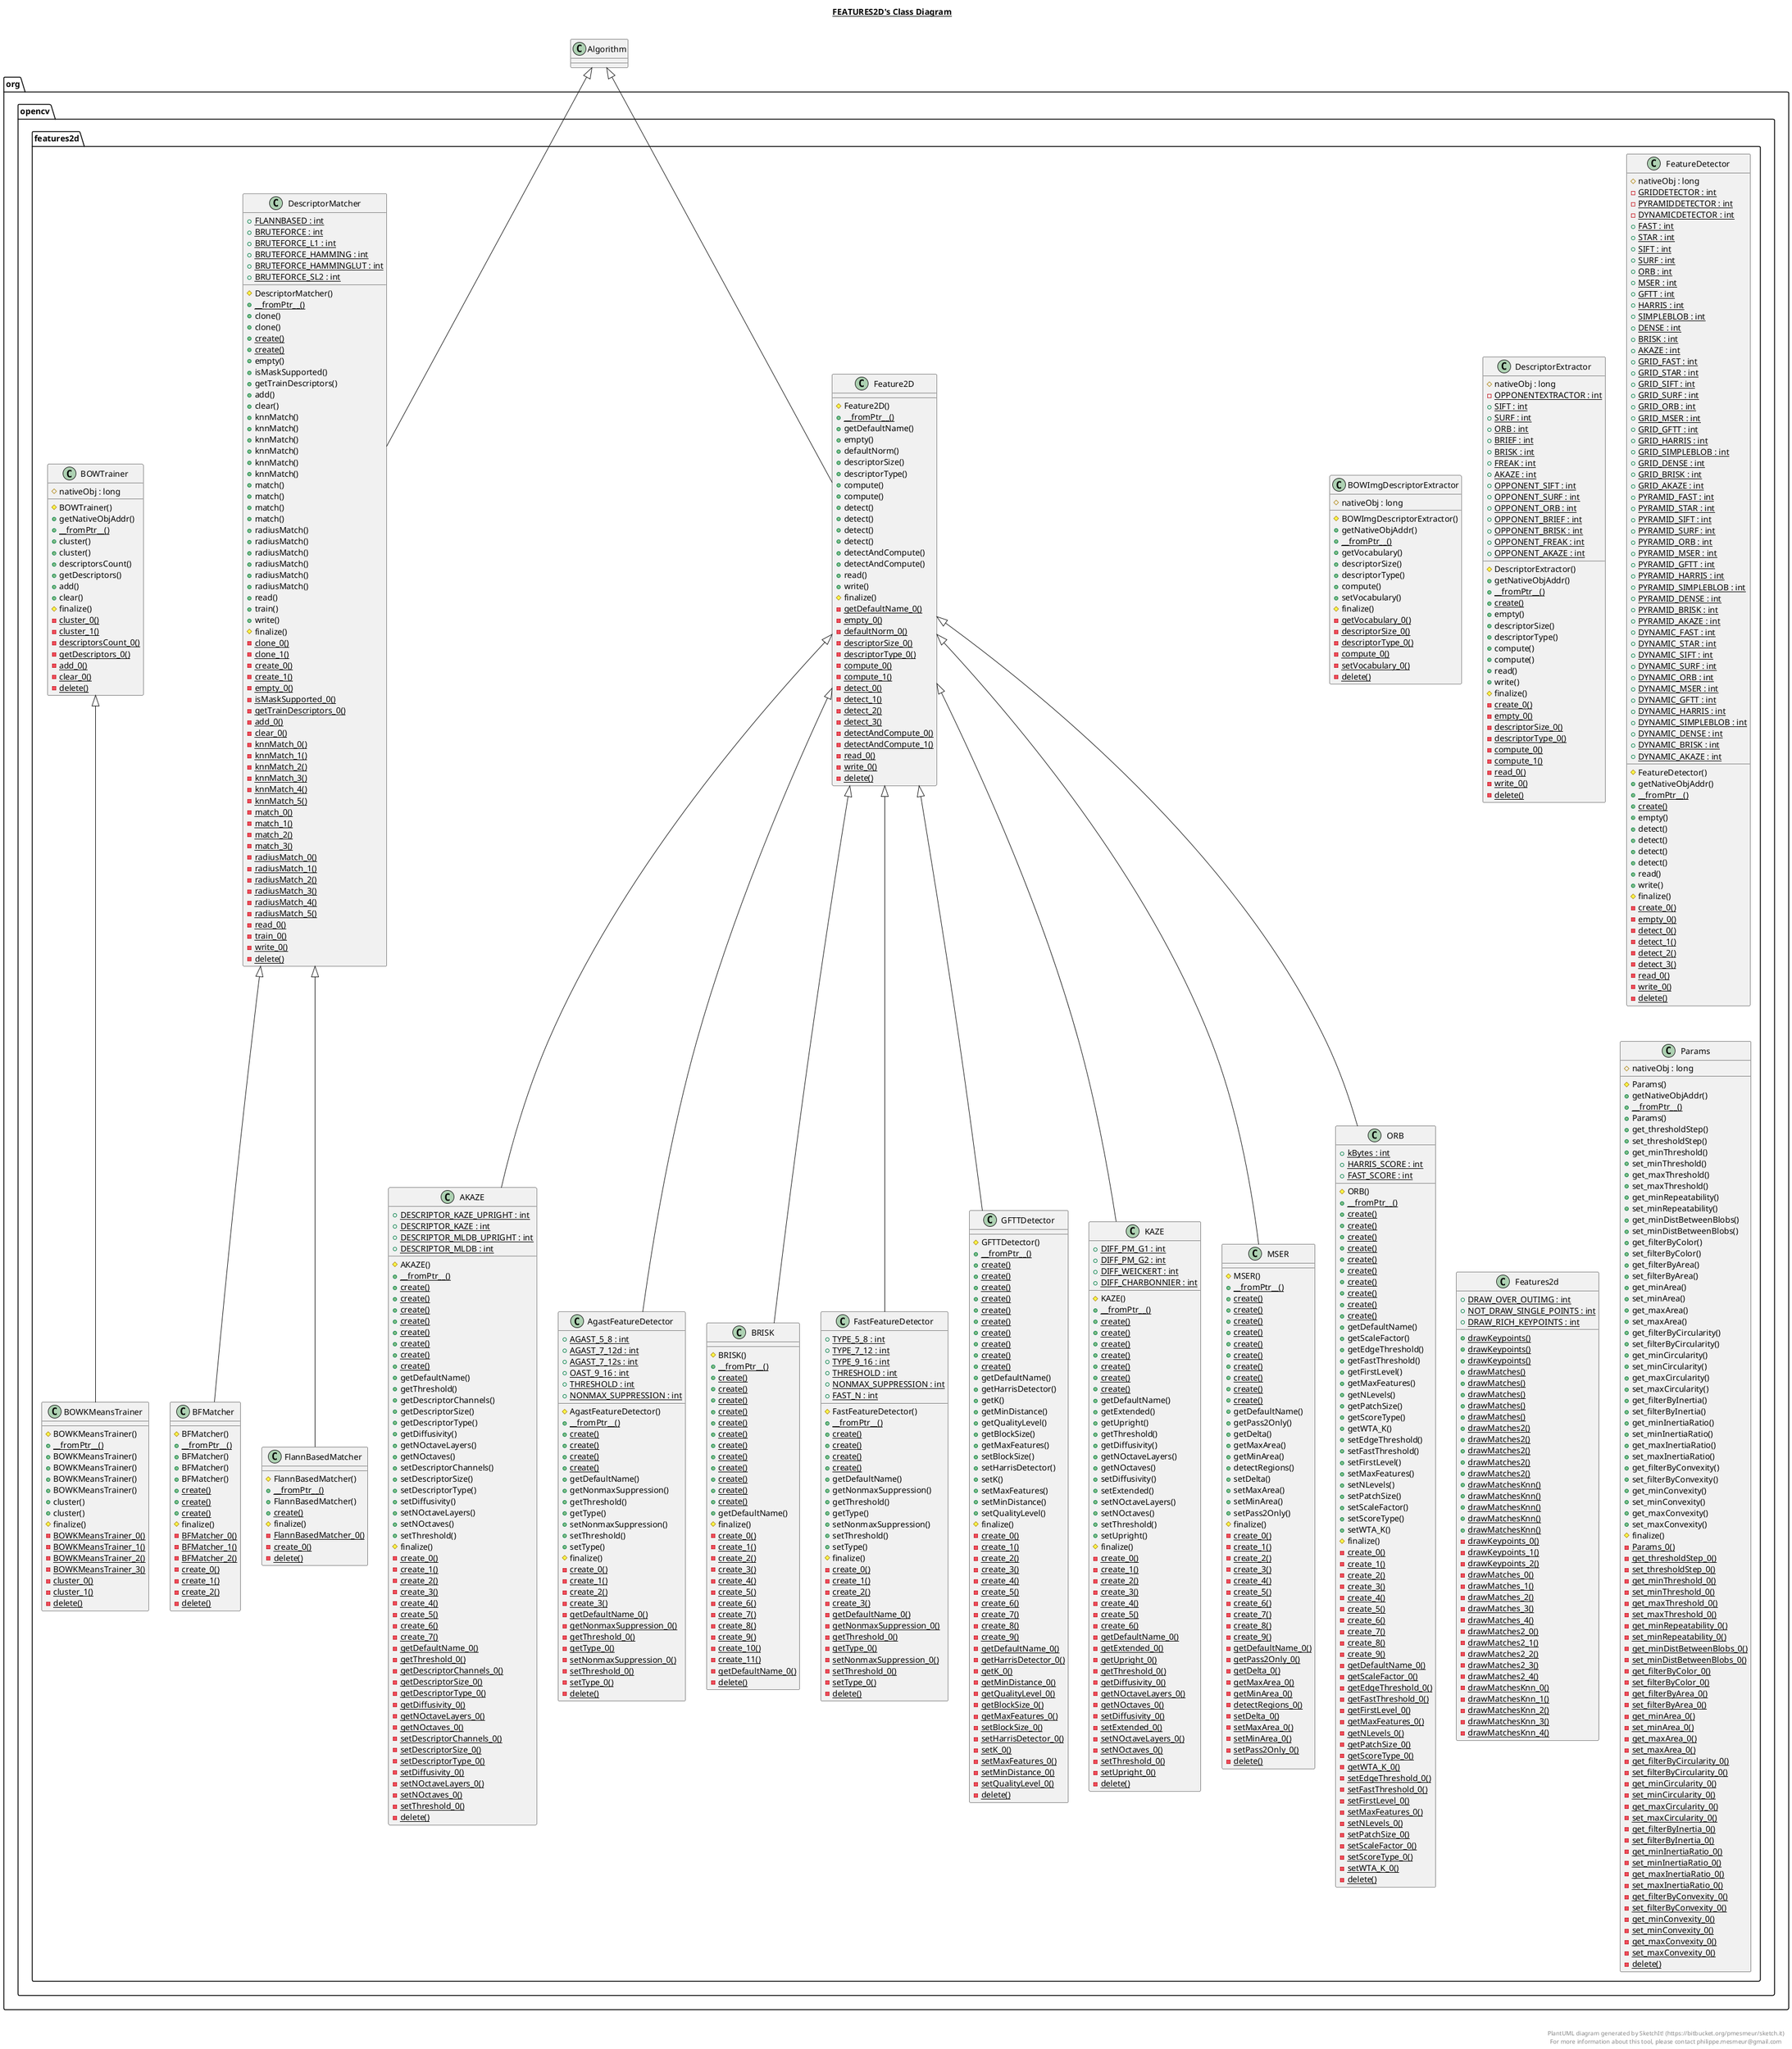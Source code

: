 @startuml

title __FEATURES2D's Class Diagram__\n

  package org.opencv {
    package org.opencv.features2d {
      class AKAZE {
          {static} + DESCRIPTOR_KAZE_UPRIGHT : int
          {static} + DESCRIPTOR_KAZE : int
          {static} + DESCRIPTOR_MLDB_UPRIGHT : int
          {static} + DESCRIPTOR_MLDB : int
          # AKAZE()
          {static} + __fromPtr__()
          {static} + create()
          {static} + create()
          {static} + create()
          {static} + create()
          {static} + create()
          {static} + create()
          {static} + create()
          {static} + create()
          + getDefaultName()
          + getThreshold()
          + getDescriptorChannels()
          + getDescriptorSize()
          + getDescriptorType()
          + getDiffusivity()
          + getNOctaveLayers()
          + getNOctaves()
          + setDescriptorChannels()
          + setDescriptorSize()
          + setDescriptorType()
          + setDiffusivity()
          + setNOctaveLayers()
          + setNOctaves()
          + setThreshold()
          # finalize()
          {static} - create_0()
          {static} - create_1()
          {static} - create_2()
          {static} - create_3()
          {static} - create_4()
          {static} - create_5()
          {static} - create_6()
          {static} - create_7()
          {static} - getDefaultName_0()
          {static} - getThreshold_0()
          {static} - getDescriptorChannels_0()
          {static} - getDescriptorSize_0()
          {static} - getDescriptorType_0()
          {static} - getDiffusivity_0()
          {static} - getNOctaveLayers_0()
          {static} - getNOctaves_0()
          {static} - setDescriptorChannels_0()
          {static} - setDescriptorSize_0()
          {static} - setDescriptorType_0()
          {static} - setDiffusivity_0()
          {static} - setNOctaveLayers_0()
          {static} - setNOctaves_0()
          {static} - setThreshold_0()
          {static} - delete()
      }
    }
  }
  

  package org.opencv {
    package org.opencv.features2d {
      class AgastFeatureDetector {
          {static} + AGAST_5_8 : int
          {static} + AGAST_7_12d : int
          {static} + AGAST_7_12s : int
          {static} + OAST_9_16 : int
          {static} + THRESHOLD : int
          {static} + NONMAX_SUPPRESSION : int
          # AgastFeatureDetector()
          {static} + __fromPtr__()
          {static} + create()
          {static} + create()
          {static} + create()
          {static} + create()
          + getDefaultName()
          + getNonmaxSuppression()
          + getThreshold()
          + getType()
          + setNonmaxSuppression()
          + setThreshold()
          + setType()
          # finalize()
          {static} - create_0()
          {static} - create_1()
          {static} - create_2()
          {static} - create_3()
          {static} - getDefaultName_0()
          {static} - getNonmaxSuppression_0()
          {static} - getThreshold_0()
          {static} - getType_0()
          {static} - setNonmaxSuppression_0()
          {static} - setThreshold_0()
          {static} - setType_0()
          {static} - delete()
      }
    }
  }
  

  package org.opencv {
    package org.opencv.features2d {
      class BFMatcher {
          # BFMatcher()
          {static} + __fromPtr__()
          + BFMatcher()
          + BFMatcher()
          + BFMatcher()
          {static} + create()
          {static} + create()
          {static} + create()
          # finalize()
          {static} - BFMatcher_0()
          {static} - BFMatcher_1()
          {static} - BFMatcher_2()
          {static} - create_0()
          {static} - create_1()
          {static} - create_2()
          {static} - delete()
      }
    }
  }
  

  package org.opencv {
    package org.opencv.features2d {
      class BOWImgDescriptorExtractor {
          # nativeObj : long
          # BOWImgDescriptorExtractor()
          + getNativeObjAddr()
          {static} + __fromPtr__()
          + getVocabulary()
          + descriptorSize()
          + descriptorType()
          + compute()
          + setVocabulary()
          # finalize()
          {static} - getVocabulary_0()
          {static} - descriptorSize_0()
          {static} - descriptorType_0()
          {static} - compute_0()
          {static} - setVocabulary_0()
          {static} - delete()
      }
    }
  }
  

  package org.opencv {
    package org.opencv.features2d {
      class BOWKMeansTrainer {
          # BOWKMeansTrainer()
          {static} + __fromPtr__()
          + BOWKMeansTrainer()
          + BOWKMeansTrainer()
          + BOWKMeansTrainer()
          + BOWKMeansTrainer()
          + cluster()
          + cluster()
          # finalize()
          {static} - BOWKMeansTrainer_0()
          {static} - BOWKMeansTrainer_1()
          {static} - BOWKMeansTrainer_2()
          {static} - BOWKMeansTrainer_3()
          {static} - cluster_0()
          {static} - cluster_1()
          {static} - delete()
      }
    }
  }
  

  package org.opencv {
    package org.opencv.features2d {
      class BOWTrainer {
          # nativeObj : long
          # BOWTrainer()
          + getNativeObjAddr()
          {static} + __fromPtr__()
          + cluster()
          + cluster()
          + descriptorsCount()
          + getDescriptors()
          + add()
          + clear()
          # finalize()
          {static} - cluster_0()
          {static} - cluster_1()
          {static} - descriptorsCount_0()
          {static} - getDescriptors_0()
          {static} - add_0()
          {static} - clear_0()
          {static} - delete()
      }
    }
  }
  

  package org.opencv {
    package org.opencv.features2d {
      class BRISK {
          # BRISK()
          {static} + __fromPtr__()
          {static} + create()
          {static} + create()
          {static} + create()
          {static} + create()
          {static} + create()
          {static} + create()
          {static} + create()
          {static} + create()
          {static} + create()
          {static} + create()
          {static} + create()
          {static} + create()
          + getDefaultName()
          # finalize()
          {static} - create_0()
          {static} - create_1()
          {static} - create_2()
          {static} - create_3()
          {static} - create_4()
          {static} - create_5()
          {static} - create_6()
          {static} - create_7()
          {static} - create_8()
          {static} - create_9()
          {static} - create_10()
          {static} - create_11()
          {static} - getDefaultName_0()
          {static} - delete()
      }
    }
  }
  

  package org.opencv {
    package org.opencv.features2d {
      class DescriptorExtractor {
          # nativeObj : long
          {static} - OPPONENTEXTRACTOR : int
          {static} + SIFT : int
          {static} + SURF : int
          {static} + ORB : int
          {static} + BRIEF : int
          {static} + BRISK : int
          {static} + FREAK : int
          {static} + AKAZE : int
          {static} + OPPONENT_SIFT : int
          {static} + OPPONENT_SURF : int
          {static} + OPPONENT_ORB : int
          {static} + OPPONENT_BRIEF : int
          {static} + OPPONENT_BRISK : int
          {static} + OPPONENT_FREAK : int
          {static} + OPPONENT_AKAZE : int
          # DescriptorExtractor()
          + getNativeObjAddr()
          {static} + __fromPtr__()
          {static} + create()
          + empty()
          + descriptorSize()
          + descriptorType()
          + compute()
          + compute()
          + read()
          + write()
          # finalize()
          {static} - create_0()
          {static} - empty_0()
          {static} - descriptorSize_0()
          {static} - descriptorType_0()
          {static} - compute_0()
          {static} - compute_1()
          {static} - read_0()
          {static} - write_0()
          {static} - delete()
      }
    }
  }
  

  package org.opencv {
    package org.opencv.features2d {
      class DescriptorMatcher {
          {static} + FLANNBASED : int
          {static} + BRUTEFORCE : int
          {static} + BRUTEFORCE_L1 : int
          {static} + BRUTEFORCE_HAMMING : int
          {static} + BRUTEFORCE_HAMMINGLUT : int
          {static} + BRUTEFORCE_SL2 : int
          # DescriptorMatcher()
          {static} + __fromPtr__()
          + clone()
          + clone()
          {static} + create()
          {static} + create()
          + empty()
          + isMaskSupported()
          + getTrainDescriptors()
          + add()
          + clear()
          + knnMatch()
          + knnMatch()
          + knnMatch()
          + knnMatch()
          + knnMatch()
          + knnMatch()
          + match()
          + match()
          + match()
          + match()
          + radiusMatch()
          + radiusMatch()
          + radiusMatch()
          + radiusMatch()
          + radiusMatch()
          + radiusMatch()
          + read()
          + train()
          + write()
          # finalize()
          {static} - clone_0()
          {static} - clone_1()
          {static} - create_0()
          {static} - create_1()
          {static} - empty_0()
          {static} - isMaskSupported_0()
          {static} - getTrainDescriptors_0()
          {static} - add_0()
          {static} - clear_0()
          {static} - knnMatch_0()
          {static} - knnMatch_1()
          {static} - knnMatch_2()
          {static} - knnMatch_3()
          {static} - knnMatch_4()
          {static} - knnMatch_5()
          {static} - match_0()
          {static} - match_1()
          {static} - match_2()
          {static} - match_3()
          {static} - radiusMatch_0()
          {static} - radiusMatch_1()
          {static} - radiusMatch_2()
          {static} - radiusMatch_3()
          {static} - radiusMatch_4()
          {static} - radiusMatch_5()
          {static} - read_0()
          {static} - train_0()
          {static} - write_0()
          {static} - delete()
      }
    }
  }
  

  package org.opencv {
    package org.opencv.features2d {
      class FastFeatureDetector {
          {static} + TYPE_5_8 : int
          {static} + TYPE_7_12 : int
          {static} + TYPE_9_16 : int
          {static} + THRESHOLD : int
          {static} + NONMAX_SUPPRESSION : int
          {static} + FAST_N : int
          # FastFeatureDetector()
          {static} + __fromPtr__()
          {static} + create()
          {static} + create()
          {static} + create()
          {static} + create()
          + getDefaultName()
          + getNonmaxSuppression()
          + getThreshold()
          + getType()
          + setNonmaxSuppression()
          + setThreshold()
          + setType()
          # finalize()
          {static} - create_0()
          {static} - create_1()
          {static} - create_2()
          {static} - create_3()
          {static} - getDefaultName_0()
          {static} - getNonmaxSuppression_0()
          {static} - getThreshold_0()
          {static} - getType_0()
          {static} - setNonmaxSuppression_0()
          {static} - setThreshold_0()
          {static} - setType_0()
          {static} - delete()
      }
    }
  }
  

  package org.opencv {
    package org.opencv.features2d {
      class Feature2D {
          # Feature2D()
          {static} + __fromPtr__()
          + getDefaultName()
          + empty()
          + defaultNorm()
          + descriptorSize()
          + descriptorType()
          + compute()
          + compute()
          + detect()
          + detect()
          + detect()
          + detect()
          + detectAndCompute()
          + detectAndCompute()
          + read()
          + write()
          # finalize()
          {static} - getDefaultName_0()
          {static} - empty_0()
          {static} - defaultNorm_0()
          {static} - descriptorSize_0()
          {static} - descriptorType_0()
          {static} - compute_0()
          {static} - compute_1()
          {static} - detect_0()
          {static} - detect_1()
          {static} - detect_2()
          {static} - detect_3()
          {static} - detectAndCompute_0()
          {static} - detectAndCompute_1()
          {static} - read_0()
          {static} - write_0()
          {static} - delete()
      }
    }
  }
  

  package org.opencv {
    package org.opencv.features2d {
      class FeatureDetector {
          # nativeObj : long
          {static} - GRIDDETECTOR : int
          {static} - PYRAMIDDETECTOR : int
          {static} - DYNAMICDETECTOR : int
          {static} + FAST : int
          {static} + STAR : int
          {static} + SIFT : int
          {static} + SURF : int
          {static} + ORB : int
          {static} + MSER : int
          {static} + GFTT : int
          {static} + HARRIS : int
          {static} + SIMPLEBLOB : int
          {static} + DENSE : int
          {static} + BRISK : int
          {static} + AKAZE : int
          {static} + GRID_FAST : int
          {static} + GRID_STAR : int
          {static} + GRID_SIFT : int
          {static} + GRID_SURF : int
          {static} + GRID_ORB : int
          {static} + GRID_MSER : int
          {static} + GRID_GFTT : int
          {static} + GRID_HARRIS : int
          {static} + GRID_SIMPLEBLOB : int
          {static} + GRID_DENSE : int
          {static} + GRID_BRISK : int
          {static} + GRID_AKAZE : int
          {static} + PYRAMID_FAST : int
          {static} + PYRAMID_STAR : int
          {static} + PYRAMID_SIFT : int
          {static} + PYRAMID_SURF : int
          {static} + PYRAMID_ORB : int
          {static} + PYRAMID_MSER : int
          {static} + PYRAMID_GFTT : int
          {static} + PYRAMID_HARRIS : int
          {static} + PYRAMID_SIMPLEBLOB : int
          {static} + PYRAMID_DENSE : int
          {static} + PYRAMID_BRISK : int
          {static} + PYRAMID_AKAZE : int
          {static} + DYNAMIC_FAST : int
          {static} + DYNAMIC_STAR : int
          {static} + DYNAMIC_SIFT : int
          {static} + DYNAMIC_SURF : int
          {static} + DYNAMIC_ORB : int
          {static} + DYNAMIC_MSER : int
          {static} + DYNAMIC_GFTT : int
          {static} + DYNAMIC_HARRIS : int
          {static} + DYNAMIC_SIMPLEBLOB : int
          {static} + DYNAMIC_DENSE : int
          {static} + DYNAMIC_BRISK : int
          {static} + DYNAMIC_AKAZE : int
          # FeatureDetector()
          + getNativeObjAddr()
          {static} + __fromPtr__()
          {static} + create()
          + empty()
          + detect()
          + detect()
          + detect()
          + detect()
          + read()
          + write()
          # finalize()
          {static} - create_0()
          {static} - empty_0()
          {static} - detect_0()
          {static} - detect_1()
          {static} - detect_2()
          {static} - detect_3()
          {static} - read_0()
          {static} - write_0()
          {static} - delete()
      }
    }
  }
  

  package org.opencv {
    package org.opencv.features2d {
      class Features2d {
          {static} + DRAW_OVER_OUTIMG : int
          {static} + NOT_DRAW_SINGLE_POINTS : int
          {static} + DRAW_RICH_KEYPOINTS : int
          {static} + drawKeypoints()
          {static} + drawKeypoints()
          {static} + drawKeypoints()
          {static} + drawMatches()
          {static} + drawMatches()
          {static} + drawMatches()
          {static} + drawMatches()
          {static} + drawMatches()
          {static} + drawMatches2()
          {static} + drawMatches2()
          {static} + drawMatches2()
          {static} + drawMatches2()
          {static} + drawMatches2()
          {static} + drawMatchesKnn()
          {static} + drawMatchesKnn()
          {static} + drawMatchesKnn()
          {static} + drawMatchesKnn()
          {static} + drawMatchesKnn()
          {static} - drawKeypoints_0()
          {static} - drawKeypoints_1()
          {static} - drawKeypoints_2()
          {static} - drawMatches_0()
          {static} - drawMatches_1()
          {static} - drawMatches_2()
          {static} - drawMatches_3()
          {static} - drawMatches_4()
          {static} - drawMatches2_0()
          {static} - drawMatches2_1()
          {static} - drawMatches2_2()
          {static} - drawMatches2_3()
          {static} - drawMatches2_4()
          {static} - drawMatchesKnn_0()
          {static} - drawMatchesKnn_1()
          {static} - drawMatchesKnn_2()
          {static} - drawMatchesKnn_3()
          {static} - drawMatchesKnn_4()
      }
    }
  }
  

  package org.opencv {
    package org.opencv.features2d {
      class FlannBasedMatcher {
          # FlannBasedMatcher()
          {static} + __fromPtr__()
          + FlannBasedMatcher()
          {static} + create()
          # finalize()
          {static} - FlannBasedMatcher_0()
          {static} - create_0()
          {static} - delete()
      }
    }
  }
  

  package org.opencv {
    package org.opencv.features2d {
      class GFTTDetector {
          # GFTTDetector()
          {static} + __fromPtr__()
          {static} + create()
          {static} + create()
          {static} + create()
          {static} + create()
          {static} + create()
          {static} + create()
          {static} + create()
          {static} + create()
          {static} + create()
          {static} + create()
          + getDefaultName()
          + getHarrisDetector()
          + getK()
          + getMinDistance()
          + getQualityLevel()
          + getBlockSize()
          + getMaxFeatures()
          + setBlockSize()
          + setHarrisDetector()
          + setK()
          + setMaxFeatures()
          + setMinDistance()
          + setQualityLevel()
          # finalize()
          {static} - create_0()
          {static} - create_1()
          {static} - create_2()
          {static} - create_3()
          {static} - create_4()
          {static} - create_5()
          {static} - create_6()
          {static} - create_7()
          {static} - create_8()
          {static} - create_9()
          {static} - getDefaultName_0()
          {static} - getHarrisDetector_0()
          {static} - getK_0()
          {static} - getMinDistance_0()
          {static} - getQualityLevel_0()
          {static} - getBlockSize_0()
          {static} - getMaxFeatures_0()
          {static} - setBlockSize_0()
          {static} - setHarrisDetector_0()
          {static} - setK_0()
          {static} - setMaxFeatures_0()
          {static} - setMinDistance_0()
          {static} - setQualityLevel_0()
          {static} - delete()
      }
    }
  }
  

  package org.opencv {
    package org.opencv.features2d {
      class KAZE {
          {static} + DIFF_PM_G1 : int
          {static} + DIFF_PM_G2 : int
          {static} + DIFF_WEICKERT : int
          {static} + DIFF_CHARBONNIER : int
          # KAZE()
          {static} + __fromPtr__()
          {static} + create()
          {static} + create()
          {static} + create()
          {static} + create()
          {static} + create()
          {static} + create()
          {static} + create()
          + getDefaultName()
          + getExtended()
          + getUpright()
          + getThreshold()
          + getDiffusivity()
          + getNOctaveLayers()
          + getNOctaves()
          + setDiffusivity()
          + setExtended()
          + setNOctaveLayers()
          + setNOctaves()
          + setThreshold()
          + setUpright()
          # finalize()
          {static} - create_0()
          {static} - create_1()
          {static} - create_2()
          {static} - create_3()
          {static} - create_4()
          {static} - create_5()
          {static} - create_6()
          {static} - getDefaultName_0()
          {static} - getExtended_0()
          {static} - getUpright_0()
          {static} - getThreshold_0()
          {static} - getDiffusivity_0()
          {static} - getNOctaveLayers_0()
          {static} - getNOctaves_0()
          {static} - setDiffusivity_0()
          {static} - setExtended_0()
          {static} - setNOctaveLayers_0()
          {static} - setNOctaves_0()
          {static} - setThreshold_0()
          {static} - setUpright_0()
          {static} - delete()
      }
    }
  }
  

  package org.opencv {
    package org.opencv.features2d {
      class MSER {
          # MSER()
          {static} + __fromPtr__()
          {static} + create()
          {static} + create()
          {static} + create()
          {static} + create()
          {static} + create()
          {static} + create()
          {static} + create()
          {static} + create()
          {static} + create()
          {static} + create()
          + getDefaultName()
          + getPass2Only()
          + getDelta()
          + getMaxArea()
          + getMinArea()
          + detectRegions()
          + setDelta()
          + setMaxArea()
          + setMinArea()
          + setPass2Only()
          # finalize()
          {static} - create_0()
          {static} - create_1()
          {static} - create_2()
          {static} - create_3()
          {static} - create_4()
          {static} - create_5()
          {static} - create_6()
          {static} - create_7()
          {static} - create_8()
          {static} - create_9()
          {static} - getDefaultName_0()
          {static} - getPass2Only_0()
          {static} - getDelta_0()
          {static} - getMaxArea_0()
          {static} - getMinArea_0()
          {static} - detectRegions_0()
          {static} - setDelta_0()
          {static} - setMaxArea_0()
          {static} - setMinArea_0()
          {static} - setPass2Only_0()
          {static} - delete()
      }
    }
  }
  

  package org.opencv {
    package org.opencv.features2d {
      class ORB {
          {static} + kBytes : int
          {static} + HARRIS_SCORE : int
          {static} + FAST_SCORE : int
          # ORB()
          {static} + __fromPtr__()
          {static} + create()
          {static} + create()
          {static} + create()
          {static} + create()
          {static} + create()
          {static} + create()
          {static} + create()
          {static} + create()
          {static} + create()
          {static} + create()
          + getDefaultName()
          + getScaleFactor()
          + getEdgeThreshold()
          + getFastThreshold()
          + getFirstLevel()
          + getMaxFeatures()
          + getNLevels()
          + getPatchSize()
          + getScoreType()
          + getWTA_K()
          + setEdgeThreshold()
          + setFastThreshold()
          + setFirstLevel()
          + setMaxFeatures()
          + setNLevels()
          + setPatchSize()
          + setScaleFactor()
          + setScoreType()
          + setWTA_K()
          # finalize()
          {static} - create_0()
          {static} - create_1()
          {static} - create_2()
          {static} - create_3()
          {static} - create_4()
          {static} - create_5()
          {static} - create_6()
          {static} - create_7()
          {static} - create_8()
          {static} - create_9()
          {static} - getDefaultName_0()
          {static} - getScaleFactor_0()
          {static} - getEdgeThreshold_0()
          {static} - getFastThreshold_0()
          {static} - getFirstLevel_0()
          {static} - getMaxFeatures_0()
          {static} - getNLevels_0()
          {static} - getPatchSize_0()
          {static} - getScoreType_0()
          {static} - getWTA_K_0()
          {static} - setEdgeThreshold_0()
          {static} - setFastThreshold_0()
          {static} - setFirstLevel_0()
          {static} - setMaxFeatures_0()
          {static} - setNLevels_0()
          {static} - setPatchSize_0()
          {static} - setScaleFactor_0()
          {static} - setScoreType_0()
          {static} - setWTA_K_0()
          {static} - delete()
      }
    }
  }
  

  package org.opencv {
    package org.opencv.features2d {
      class Params {
          # nativeObj : long
          # Params()
          + getNativeObjAddr()
          {static} + __fromPtr__()
          + Params()
          + get_thresholdStep()
          + set_thresholdStep()
          + get_minThreshold()
          + set_minThreshold()
          + get_maxThreshold()
          + set_maxThreshold()
          + get_minRepeatability()
          + set_minRepeatability()
          + get_minDistBetweenBlobs()
          + set_minDistBetweenBlobs()
          + get_filterByColor()
          + set_filterByColor()
          + get_filterByArea()
          + set_filterByArea()
          + get_minArea()
          + set_minArea()
          + get_maxArea()
          + set_maxArea()
          + get_filterByCircularity()
          + set_filterByCircularity()
          + get_minCircularity()
          + set_minCircularity()
          + get_maxCircularity()
          + set_maxCircularity()
          + get_filterByInertia()
          + set_filterByInertia()
          + get_minInertiaRatio()
          + set_minInertiaRatio()
          + get_maxInertiaRatio()
          + set_maxInertiaRatio()
          + get_filterByConvexity()
          + set_filterByConvexity()
          + get_minConvexity()
          + set_minConvexity()
          + get_maxConvexity()
          + set_maxConvexity()
          # finalize()
          {static} - Params_0()
          {static} - get_thresholdStep_0()
          {static} - set_thresholdStep_0()
          {static} - get_minThreshold_0()
          {static} - set_minThreshold_0()
          {static} - get_maxThreshold_0()
          {static} - set_maxThreshold_0()
          {static} - get_minRepeatability_0()
          {static} - set_minRepeatability_0()
          {static} - get_minDistBetweenBlobs_0()
          {static} - set_minDistBetweenBlobs_0()
          {static} - get_filterByColor_0()
          {static} - set_filterByColor_0()
          {static} - get_filterByArea_0()
          {static} - set_filterByArea_0()
          {static} - get_minArea_0()
          {static} - set_minArea_0()
          {static} - get_maxArea_0()
          {static} - set_maxArea_0()
          {static} - get_filterByCircularity_0()
          {static} - set_filterByCircularity_0()
          {static} - get_minCircularity_0()
          {static} - set_minCircularity_0()
          {static} - get_maxCircularity_0()
          {static} - set_maxCircularity_0()
          {static} - get_filterByInertia_0()
          {static} - set_filterByInertia_0()
          {static} - get_minInertiaRatio_0()
          {static} - set_minInertiaRatio_0()
          {static} - get_maxInertiaRatio_0()
          {static} - set_maxInertiaRatio_0()
          {static} - get_filterByConvexity_0()
          {static} - set_filterByConvexity_0()
          {static} - get_minConvexity_0()
          {static} - set_minConvexity_0()
          {static} - get_maxConvexity_0()
          {static} - set_maxConvexity_0()
          {static} - delete()
      }
    }
  }
  

  AKAZE -up-|> Feature2D
  AgastFeatureDetector -up-|> Feature2D
  BFMatcher -up-|> DescriptorMatcher
  BOWKMeansTrainer -up-|> BOWTrainer
  BRISK -up-|> Feature2D
  DescriptorMatcher -up-|> Algorithm
  FastFeatureDetector -up-|> Feature2D
  Feature2D -up-|> Algorithm
  FlannBasedMatcher -up-|> DescriptorMatcher
  GFTTDetector -up-|> Feature2D
  KAZE -up-|> Feature2D
  MSER -up-|> Feature2D
  ORB -up-|> Feature2D


right footer


PlantUML diagram generated by SketchIt! (https://bitbucket.org/pmesmeur/sketch.it)
For more information about this tool, please contact philippe.mesmeur@gmail.com
endfooter

@enduml
